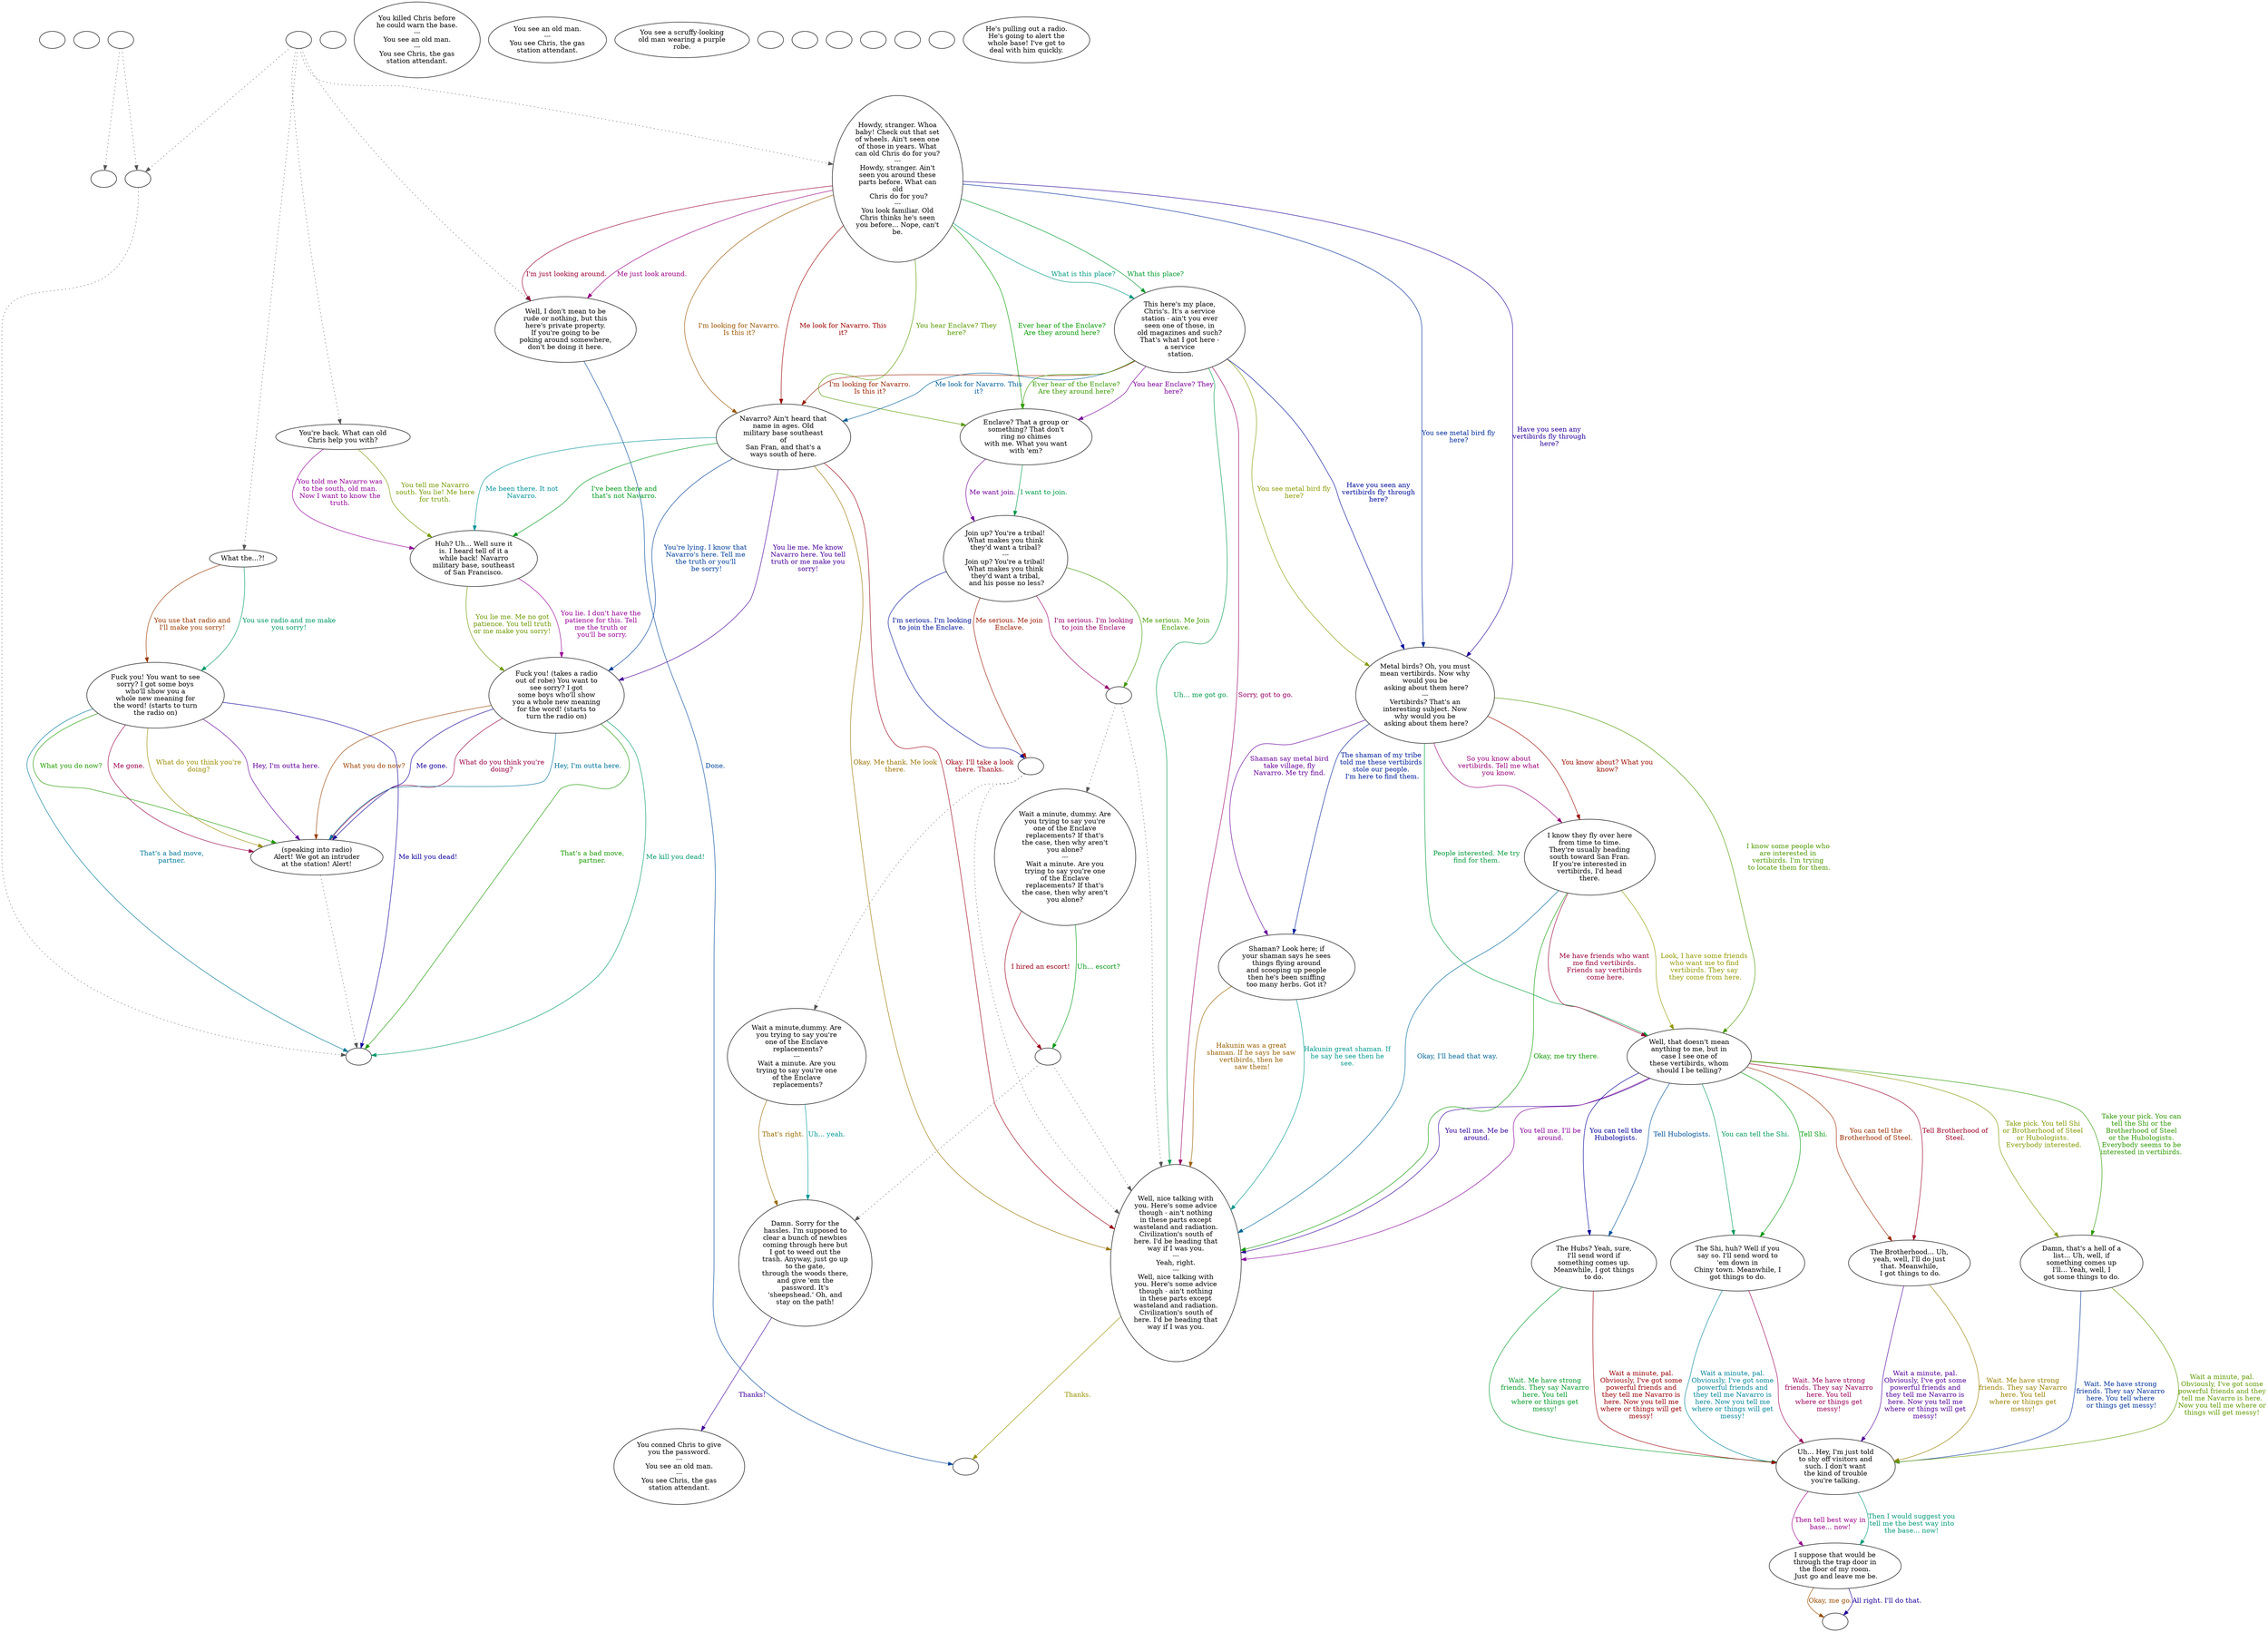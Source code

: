 digraph CCCHRIS {
  "checkPartyMembersNearDoor" [style=filled       fillcolor="#FFFFFF"       color="#000000"]
  "checkPartyMembersNearDoor" [label=""]
  "start" [style=filled       fillcolor="#FFFFFF"       color="#000000"]
  "start" [label=""]
  "critter_p_proc" [style=filled       fillcolor="#FFFFFF"       color="#000000"]
  "critter_p_proc" -> "Node027" [style=dotted color="#555555"]
  "critter_p_proc" -> "Node026" [style=dotted color="#555555"]
  "critter_p_proc" [label=""]
  "pickup_p_proc" [style=filled       fillcolor="#FFFFFF"       color="#000000"]
  "pickup_p_proc" [label=""]
  "talk_p_proc" [style=filled       fillcolor="#FFFFFF"       color="#000000"]
  "talk_p_proc" -> "Node023" [style=dotted color="#555555"]
  "talk_p_proc" -> "Node028" [style=dotted color="#555555"]
  "talk_p_proc" -> "Node026" [style=dotted color="#555555"]
  "talk_p_proc" -> "Node024" [style=dotted color="#555555"]
  "talk_p_proc" -> "Node001" [style=dotted color="#555555"]
  "talk_p_proc" [label=""]
  "destroy_p_proc" [style=filled       fillcolor="#FFFFFF"       color="#000000"]
  "destroy_p_proc" [label="You killed Chris before\nhe could warn the base.\n---\nYou see an old man.\n---\nYou see Chris, the gas\nstation attendant."]
  "look_at_p_proc" [style=filled       fillcolor="#FFFFFF"       color="#000000"]
  "look_at_p_proc" [label="You see an old man.\n---\nYou see Chris, the gas\nstation attendant."]
  "description_p_proc" [style=filled       fillcolor="#FFFFFF"       color="#000000"]
  "description_p_proc" [label="You see a scruffy-looking\nold man wearing a purple\nrobe."]
  "damage_p_proc" [style=filled       fillcolor="#FFFFFF"       color="#000000"]
  "damage_p_proc" [label=""]
  "map_enter_p_proc" [style=filled       fillcolor="#FFFFFF"       color="#000000"]
  "map_enter_p_proc" [label=""]
  "map_update_p_proc" [style=filled       fillcolor="#FFFFFF"       color="#000000"]
  "map_update_p_proc" [label=""]
  "map_exit_p_proc" [style=filled       fillcolor="#FFFFFF"       color="#000000"]
  "map_exit_p_proc" [label=""]
  "combat_p_proc" [style=filled       fillcolor="#FFFFFF"       color="#000000"]
  "combat_p_proc" [label=""]
  "Node001" [style=filled       fillcolor="#FFFFFF"       color="#000000"]
  "Node001" [label="Howdy, stranger. Whoa\nbaby! Check out that set\nof wheels. Ain't seen one\nof those in years. What\ncan old Chris do for you?\n---\nHowdy, stranger. Ain't\nseen you around these\nparts before. What can\nold\n Chris do for you?\n---\nYou look familiar. Old\nChris thinks he's seen\nyou before... Nope, can't\nbe."]
  "Node001" -> "Node002" [label="What this place?" color="#00992E" fontcolor="#00992E"]
  "Node001" -> "Node003" [label="Me look for Navarro. This\nit?" color="#990100" fontcolor="#990100"]
  "Node001" -> "Node008" [label="You see metal bird fly\nhere?" color="#002B99" fontcolor="#002B99"]
  "Node001" -> "Node018" [label="You hear Enclave? They\nhere?" color="#589900" fontcolor="#589900"]
  "Node001" -> "Node023" [label="Me just look around." color="#990084" fontcolor="#990084"]
  "Node001" -> "Node002" [label="What is this place?" color="#009981" fontcolor="#009981"]
  "Node001" -> "Node003" [label="I'm looking for Navarro.\nIs this it?" color="#995400" fontcolor="#995400"]
  "Node001" -> "Node008" [label="Have you seen any\nvertibirds fly through\nhere?" color="#280099" fontcolor="#280099"]
  "Node001" -> "Node018" [label="Ever hear of the Enclave?\nAre they around here?" color="#059900" fontcolor="#059900"]
  "Node001" -> "Node023" [label="I'm just looking around." color="#990032" fontcolor="#990032"]
  "Node002" [style=filled       fillcolor="#FFFFFF"       color="#000000"]
  "Node002" [label="This here's my place,\nChris's. It's a service\nstation - ain't you ever\nseen one of those, in\nold magazines and such?\nThat's what I got here -\na service\n station."]
  "Node002" -> "Node003" [label="Me look for Navarro. This\nit?" color="#005E99" fontcolor="#005E99"]
  "Node002" -> "Node008" [label="You see metal bird fly\nhere?" color="#8B9900" fontcolor="#8B9900"]
  "Node002" -> "Node018" [label="You hear Enclave? They\nhere?" color="#7A0099" fontcolor="#7A0099"]
  "Node002" -> "Node007" [label="Uh... me got go." color="#00994E" fontcolor="#00994E"]
  "Node002" -> "Node003" [label="I'm looking for Navarro.\nIs this it?" color="#992100" fontcolor="#992100"]
  "Node002" -> "Node008" [label="Have you seen any\nvertibirds fly through\nhere?" color="#000C99" fontcolor="#000C99"]
  "Node002" -> "Node018" [label="Ever hear of the Enclave?\nAre they around here?" color="#389900" fontcolor="#389900"]
  "Node002" -> "Node007" [label="Sorry, got to go." color="#990065" fontcolor="#990065"]
  "Node003" [style=filled       fillcolor="#FFFFFF"       color="#000000"]
  "Node003" [label="Navarro? Ain't heard that\nname in ages. Old\nmilitary base southeast\nof\nSan Fran, and that's a\nways south of here."]
  "Node003" -> "Node004" [label="Me been there. It not\nNavarro." color="#009199" fontcolor="#009199"]
  "Node003" -> "Node007" [label="Okay. Me thank. Me look\nthere." color="#997400" fontcolor="#997400"]
  "Node003" -> "Node005" [label="You lie me. Me know\nNavarro here. You tell\ntruth or me make you\nsorry!" color="#470099" fontcolor="#470099"]
  "Node003" -> "Node004" [label="I've been there and\nthat's not Navarro." color="#00991B" fontcolor="#00991B"]
  "Node003" -> "Node007" [label="Okay. I'll take a look\nthere. Thanks." color="#990012" fontcolor="#990012"]
  "Node003" -> "Node005" [label="You're lying. I know that\nNavarro's here. Tell me\nthe truth or you'll\n be sorry!" color="#003F99" fontcolor="#003F99"]
  "Node004" [style=filled       fillcolor="#FFFFFF"       color="#000000"]
  "Node004" [label="Huh? Uh... Well sure it\nis. I heard tell of it a\nwhile back! Navarro\nmilitary base, southeast\nof San Francisco."]
  "Node004" -> "Node005" [label="You lie me. Me no got\npatience. You tell truth\nor me make you sorry!" color="#6B9900" fontcolor="#6B9900"]
  "Node004" -> "Node005" [label="You lie. I don't have the\npatience for this. Tell\nme the truth or\n you'll be sorry." color="#990098" fontcolor="#990098"]
  "Node005" [style=filled       fillcolor="#FFFFFF"       color="#000000"]
  "Node005" [label="Fuck you! (takes a radio\nout of robe) You want to\nsee sorry? I got\nsome boys who'll show\nyou a whole new meaning\nfor the word! (starts to\nturn the radio on)"]
  "Node005" -> "Node998" [label="Me kill you dead!" color="#00996D" fontcolor="#00996D"]
  "Node005" -> "Node006" [label="What you do now?" color="#994100" fontcolor="#994100"]
  "Node005" -> "Node006" [label="Me gone." color="#140099" fontcolor="#140099"]
  "Node005" -> "Node998" [label="That's a bad move,\npartner." color="#199900" fontcolor="#199900"]
  "Node005" -> "Node006" [label="What do you think you're\ndoing?" color="#990045" fontcolor="#990045"]
  "Node005" -> "Node006" [label="Hey, I'm outta here." color="#007299" fontcolor="#007299"]
  "Node006" [style=filled       fillcolor="#FFFFFF"       color="#000000"]
  "Node006" -> "Node998" [style=dotted color="#555555"]
  "Node006" [label="(speaking into radio)\nAlert! We got an intruder\nat the station! Alert!"]
  "Node007" [style=filled       fillcolor="#FFFFFF"       color="#000000"]
  "Node007" [label="Well, nice talking with\nyou. Here's some advice\nthough - ain't nothing\nin these parts except\nwasteland and radiation.\nCivilization's south of\nhere. I'd be heading that\nway if I was you.\n---\nYeah, right.\n---\nWell, nice talking with\nyou. Here's some advice\nthough - ain't nothing\nin these parts except\nwasteland and radiation.\nCivilization's south of\nhere. I'd be heading that\nway if I was you."]
  "Node007" -> "Node999" [label="Thanks." color="#999300" fontcolor="#999300"]
  "Node008" [style=filled       fillcolor="#FFFFFF"       color="#000000"]
  "Node008" [label="Metal birds? Oh, you must\nmean vertibirds. Now why\nwould you be\n asking about them here?\n---\nVertibirds? That's an\ninteresting subject. Now\nwhy would you be\n asking about them here?"]
  "Node008" -> "Node009" [label="Shaman say metal bird\ntake village, fly\nNavarro. Me try find." color="#670099" fontcolor="#670099"]
  "Node008" -> "Node010" [label="People interested. Me try\nfind for them." color="#00993A" fontcolor="#00993A"]
  "Node008" -> "Node017" [label="You know about? What you\nknow?" color="#990E00" fontcolor="#990E00"]
  "Node008" -> "Node009" [label="The shaman of my tribe\ntold me these vertibirds\nstole our people.\n I'm here to find them." color="#001F99" fontcolor="#001F99"]
  "Node008" -> "Node010" [label="I know some people who\nare interested in\nvertibirds. I'm trying\n to locate them for them." color="#4C9900" fontcolor="#4C9900"]
  "Node008" -> "Node017" [label="So you know about\nvertibirds. Tell me what\nyou know." color="#990078" fontcolor="#990078"]
  "Node009" [style=filled       fillcolor="#FFFFFF"       color="#000000"]
  "Node009" [label="Shaman? Look here; if\nyour shaman says he sees\nthings flying around\nand scooping up people\nthen he's been sniffing\ntoo many herbs. Got it?"]
  "Node009" -> "Node007" [label="Hakunin great shaman. If\nhe say he see then he\nsee." color="#00998D" fontcolor="#00998D"]
  "Node009" -> "Node007" [label="Hakunin was a great\nshaman. If he says he saw\nvertibirds, then he\n saw them!" color="#996000" fontcolor="#996000"]
  "Node010" [style=filled       fillcolor="#FFFFFF"       color="#000000"]
  "Node010" [label="Well, that doesn't mean\nanything to me, but in\ncase I see one of\nthese vertibirds, whom\nshould I be telling?"]
  "Node010" -> "Node007" [label="You tell me. Me be\naround." color="#340099" fontcolor="#340099"]
  "Node010" -> "Node011" [label="Tell Shi." color="#009907" fontcolor="#009907"]
  "Node010" -> "Node012" [label="Tell Brotherhood of\nSteel." color="#990026" fontcolor="#990026"]
  "Node010" -> "Node013" [label="Tell Hubologists." color="#005299" fontcolor="#005299"]
  "Node010" -> "Node014" [label="Take pick. You tell Shi\nor Brotherhood of Steel\nor Hubologists.\n Everybody interested." color="#7F9900" fontcolor="#7F9900"]
  "Node010" -> "Node007" [label="You tell me. I'll be\naround." color="#860099" fontcolor="#860099"]
  "Node010" -> "Node011" [label="You can tell the Shi." color="#00995A" fontcolor="#00995A"]
  "Node010" -> "Node012" [label="You can tell the\nBrotherhood of Steel." color="#992D00" fontcolor="#992D00"]
  "Node010" -> "Node013" [label="You can tell the\nHubologists." color="#010099" fontcolor="#010099"]
  "Node010" -> "Node014" [label="Take your pick. You can\ntell the Shi or the\nBrotherhood of Steel\nor the Hubologists.\nEverybody seems to be\ninterested in vertibirds." color="#2C9900" fontcolor="#2C9900"]
  "Node011" [style=filled       fillcolor="#FFFFFF"       color="#000000"]
  "Node011" [label="The Shi, huh? Well if you\nsay so. I'll send word to\n'em down in\nChiny town. Meanwhile, I\ngot things to do."]
  "Node011" -> "Node015" [label="Wait. Me have strong\nfriends. They say Navarro\nhere. You tell\nwhere or things get\nmessy!" color="#990059" fontcolor="#990059"]
  "Node011" -> "Node015" [label="Wait a minute, pal.\nObviously, I've got some\npowerful friends and\nthey tell me Navarro is\nhere. Now you tell me\nwhere or things will get\nmessy!" color="#008599" fontcolor="#008599"]
  "Node012" [style=filled       fillcolor="#FFFFFF"       color="#000000"]
  "Node012" [label="The Brotherhood... Uh,\nyeah, well, I'll do just\nthat. Meanwhile,\n I got things to do."]
  "Node012" -> "Node015" [label="Wait. Me have strong\nfriends. They say Navarro\nhere. You tell\nwhere or things get\nmessy!" color="#998000" fontcolor="#998000"]
  "Node012" -> "Node015" [label="Wait a minute, pal.\nObviously, I've got some\npowerful friends and\nthey tell me Navarro is\nhere. Now you tell me\nwhere or things will get\nmessy!" color="#530099" fontcolor="#530099"]
  "Node013" [style=filled       fillcolor="#FFFFFF"       color="#000000"]
  "Node013" [label="The Hubs? Yeah, sure,\nI'll send word if\nsomething comes up.\nMeanwhile, I got things\nto do."]
  "Node013" -> "Node015" [label="Wait. Me have strong\nfriends. They say Navarro\nhere. You tell\nwhere or things get\nmessy!" color="#009927" fontcolor="#009927"]
  "Node013" -> "Node015" [label="Wait a minute, pal.\nObviously, I've got some\npowerful friends and\nthey tell me Navarro is\nhere. Now you tell me\nwhere or things will get\nmessy!" color="#990006" fontcolor="#990006"]
  "Node014" [style=filled       fillcolor="#FFFFFF"       color="#000000"]
  "Node014" [label="Damn, that's a hell of a\nlist... Uh, well, if\nsomething comes up\nI'll... Yeah, well, I\ngot some things to do."]
  "Node014" -> "Node015" [label="Wait. Me have strong\nfriends. They say Navarro\nhere. You tell where\n or things get messy!" color="#003399" fontcolor="#003399"]
  "Node014" -> "Node015" [label="Wait a minute, pal.\nObviously, I've got some\npowerful friends and they\ntell me Navarro is here.\nNow you tell me where or\nthings will get messy!" color="#5F9900" fontcolor="#5F9900"]
  "Node015" [style=filled       fillcolor="#FFFFFF"       color="#000000"]
  "Node015" [label="Uh... Hey, I'm just told\nto shy off visitors and\nsuch. I don't want\nthe kind of trouble\nyou're talking."]
  "Node015" -> "Node016" [label="Then tell best way in\nbase... now!" color="#99008C" fontcolor="#99008C"]
  "Node015" -> "Node016" [label="Then I would suggest you\ntell me the best way into\nthe base... now!" color="#009979" fontcolor="#009979"]
  "Node016" [style=filled       fillcolor="#FFFFFF"       color="#000000"]
  "Node016" [label="I suppose that would be\nthrough the trap door in\nthe floor of my room.\n Just go and leave me be."]
  "Node016" -> "TriggerRadio" [label="Okay, me go." color="#994D00" fontcolor="#994D00"]
  "Node016" -> "TriggerRadio" [label="All right. I'll do that." color="#200099" fontcolor="#200099"]
  "Node017" [style=filled       fillcolor="#FFFFFF"       color="#000000"]
  "Node017" [label="I know they fly over here\nfrom time to time.\nThey're usually heading\nsouth toward San Fran.\nIf you're interested in\nvertibirds, I'd head\nthere."]
  "Node017" -> "Node007" [label="Okay, me try there." color="#0C9900" fontcolor="#0C9900"]
  "Node017" -> "Node010" [label="Me have friends who want\nme find vertibirds.\nFriends say vertibirds\n come here." color="#990039" fontcolor="#990039"]
  "Node017" -> "Node007" [label="Okay, I'll head that way." color="#006699" fontcolor="#006699"]
  "Node017" -> "Node010" [label="Look, I have some friends\nwho want me to find\nvertibirds. They say\n they come from here." color="#929900" fontcolor="#929900"]
  "Node018" [style=filled       fillcolor="#FFFFFF"       color="#000000"]
  "Node018" [label="Enclave? That a group or\nsomething? That don't\nring no chimes\nwith me. What you want\nwith 'em?"]
  "Node018" -> "Node019" [label="Me want join." color="#730099" fontcolor="#730099"]
  "Node018" -> "Node019" [label="I want to join." color="#009946" fontcolor="#009946"]
  "Node019" [style=filled       fillcolor="#FFFFFF"       color="#000000"]
  "Node019" [label="Join up? You're a tribal!\nWhat makes you think\nthey'd want a tribal?\n---\nJoin up? You're a tribal!\nWhat makes you think\nthey'd want a tribal,\n and his posse no less?"]
  "Node019" -> "Node019a" [label="Me serious. Me join\nEnclave." color="#991A00" fontcolor="#991A00"]
  "Node019" -> "Node019a" [label="I'm serious. I'm looking\nto join the Enclave." color="#001399" fontcolor="#001399"]
  "Node019" -> "Node019b" [label="Me serious. Me Join\nEnclave." color="#409900" fontcolor="#409900"]
  "Node019" -> "Node019b" [label="I'm serious. I'm looking\nto join the Enclave" color="#99006C" fontcolor="#99006C"]
  "Node019a" [style=filled       fillcolor="#FFFFFF"       color="#000000"]
  "Node019a" -> "Node020" [style=dotted color="#555555"]
  "Node019a" -> "Node007" [style=dotted color="#555555"]
  "Node019a" [label=""]
  "Node019b" [style=filled       fillcolor="#FFFFFF"       color="#000000"]
  "Node019b" -> "Node022" [style=dotted color="#555555"]
  "Node019b" -> "Node007" [style=dotted color="#555555"]
  "Node019b" [label=""]
  "Node020" [style=filled       fillcolor="#FFFFFF"       color="#000000"]
  "Node020" [label="Wait a minute,dummy. Are\nyou trying to say you're\none of the Enclave\n replacements?\n---\nWait a minute. Are you\ntrying to say you're one\nof the Enclave\n replacements?"]
  "Node020" -> "Node021" [label="Uh... yeah." color="#009999" fontcolor="#009999"]
  "Node020" -> "Node021" [label="That's right." color="#996C00" fontcolor="#996C00"]
  "Node021" [style=filled       fillcolor="#FFFFFF"       color="#000000"]
  "Node021" [label="Damn. Sorry for the\nhassles. I'm supposed to\nclear a bunch of newbies\ncoming through here but\nI got to weed out the\ntrash. Anyway, just go up\nto the gate,\nthrough the woods there,\nand give 'em the\npassword. It's\n'sheepshead.' Oh, and\nstay on the path!"]
  "Node021" -> "Node997" [label="Thanks!" color="#400099" fontcolor="#400099"]
  "Node022" [style=filled       fillcolor="#FFFFFF"       color="#000000"]
  "Node022" [label="Wait a minute, dummy. Are\nyou trying to say you're\none of the Enclave\nreplacements? If that's\nthe case, then why aren't\nyou alone?\n---\nWait a minute. Are you\ntrying to say you're one\nof the Enclave\nreplacements? If that's\nthe case, then why aren't\nyou alone?"]
  "Node022" -> "Node022a" [label="Uh... escort?" color="#009913" fontcolor="#009913"]
  "Node022" -> "Node022a" [label="I hired an escort!" color="#99001A" fontcolor="#99001A"]
  "Node022a" [style=filled       fillcolor="#FFFFFF"       color="#000000"]
  "Node022a" -> "Node021" [style=dotted color="#555555"]
  "Node022a" -> "Node007" [style=dotted color="#555555"]
  "Node022a" [label=""]
  "Node023" [style=filled       fillcolor="#FFFFFF"       color="#000000"]
  "Node023" [label="Well, I don't mean to be\nrude or nothing, but this\nhere's private property.\nIf you're going to be\npoking around somewhere,\ndon't be doing it here."]
  "Node023" -> "Node999" [label="Done." color="#004699" fontcolor="#004699"]
  "Node024" [style=filled       fillcolor="#FFFFFF"       color="#000000"]
  "Node024" [label="You're back. What can old\nChris help you with?"]
  "Node024" -> "Node004" [label="You tell me Navarro\nsouth. You lie! Me here\nfor truth." color="#739900" fontcolor="#739900"]
  "Node024" -> "Node004" [label="You told me Navarro was\nto the south, old man.\nNow I want to know the\ntruth." color="#930099" fontcolor="#930099"]
  "Node025" [style=filled       fillcolor="#FFFFFF"       color="#000000"]
  "Node025" [label=""]
  "Node026" [style=filled       fillcolor="#FFFFFF"       color="#000000"]
  "Node026" -> "Node998" [style=dotted color="#555555"]
  "Node026" [label=""]
  "Node027" [style=filled       fillcolor="#FFFFFF"       color="#000000"]
  "Node027" [label=""]
  "Node028" [style=filled       fillcolor="#FFFFFF"       color="#000000"]
  "Node028" [label="What the...?!"]
  "Node028" -> "Node029" [label="You use radio and me make\nyou sorry!" color="#009966" fontcolor="#009966"]
  "Node028" -> "Node029" [label="You use that radio and\nI'll make you sorry!" color="#993900" fontcolor="#993900"]
  "Node029" [style=filled       fillcolor="#FFFFFF"       color="#000000"]
  "Node029" [label="Fuck you! You want to see\nsorry? I got some boys\nwho'll show you a\nwhole new meaning for\nthe word! (starts to turn\nthe radio on)"]
  "Node029" -> "Node998" [label="Me kill you dead!" color="#0D0099" fontcolor="#0D0099"]
  "Node029" -> "Node006" [label="What you do now?" color="#209900" fontcolor="#209900"]
  "Node029" -> "Node006" [label="Me gone." color="#99004D" fontcolor="#99004D"]
  "Node029" -> "Node998" [label="That's a bad move,\npartner." color="#007999" fontcolor="#007999"]
  "Node029" -> "Node006" [label="What do you think you're\ndoing?" color="#998C00" fontcolor="#998C00"]
  "Node029" -> "Node006" [label="Hey, I'm outta here." color="#5F0099" fontcolor="#5F0099"]
  "TriggerRadio" [style=filled       fillcolor="#FFFFFF"       color="#000000"]
  "TriggerRadio" [label=""]
  "Node997" [style=filled       fillcolor="#FFFFFF"       color="#000000"]
  "Node997" [label="You conned Chris to give\nyou the password.\n---\nYou see an old man.\n---\nYou see Chris, the gas\nstation attendant."]
  "Node998" [style=filled       fillcolor="#FFFFFF"       color="#000000"]
  "Node998" [label=""]
  "Node999" [style=filled       fillcolor="#FFFFFF"       color="#000000"]
  "Node999" [label=""]
  "timed_event_p_proc" [style=filled       fillcolor="#FFFFFF"       color="#000000"]
  "timed_event_p_proc" [label="He's pulling out a radio.\nHe's going to alert the\nwhole base! I've got to\ndeal with him quickly."]
}